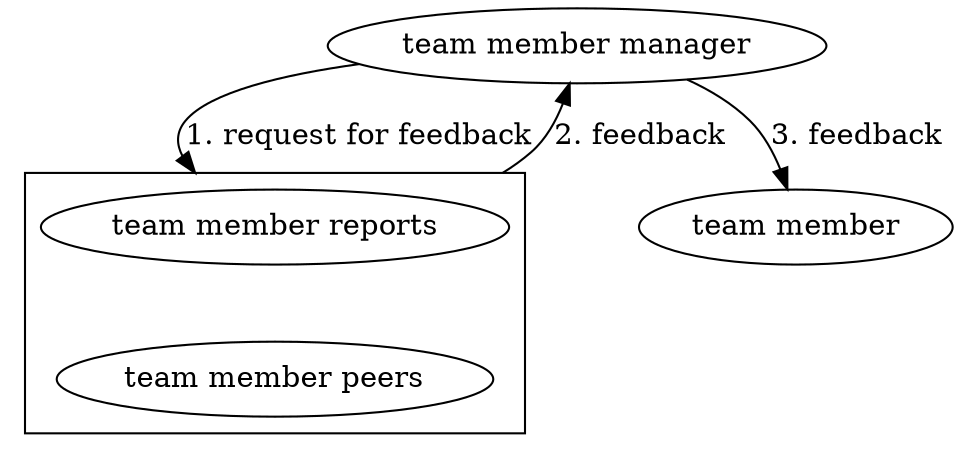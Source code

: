 digraph {
  compound=true

  "team member manager"

  subgraph cluster0 {
    edge[style=invis]
    "team member reports" -> "team member peers"
  }

  "team member manager" -> "team member reports" [label="1. request for feedback" lhead=cluster0]
  "team member reports" -> "team member manager" [label="2. feedback" ltail=cluster0]
  "team member manager" -> "team member"         [label="3. feedback"]
}
